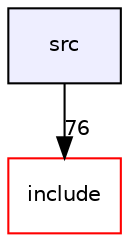 digraph "src" {
  compound=true
  node [ fontsize="10", fontname="Helvetica"];
  edge [ labelfontsize="10", labelfontname="Helvetica"];
  dir_fb6daa1fd067b6a4ba48efb10e898369 [shape=box, label="src", style="filled", fillcolor="#eeeeff", pencolor="black", URL="dir_fb6daa1fd067b6a4ba48efb10e898369.html"];
  dir_389958c73038294d09c8cc4ee1f9c854 [shape=box label="include" fillcolor="white" style="filled" color="red" URL="dir_389958c73038294d09c8cc4ee1f9c854.html"];
  dir_fb6daa1fd067b6a4ba48efb10e898369->dir_389958c73038294d09c8cc4ee1f9c854 [headlabel="76", labeldistance=1.5 headhref="dir_000049_000044.html"];
}
